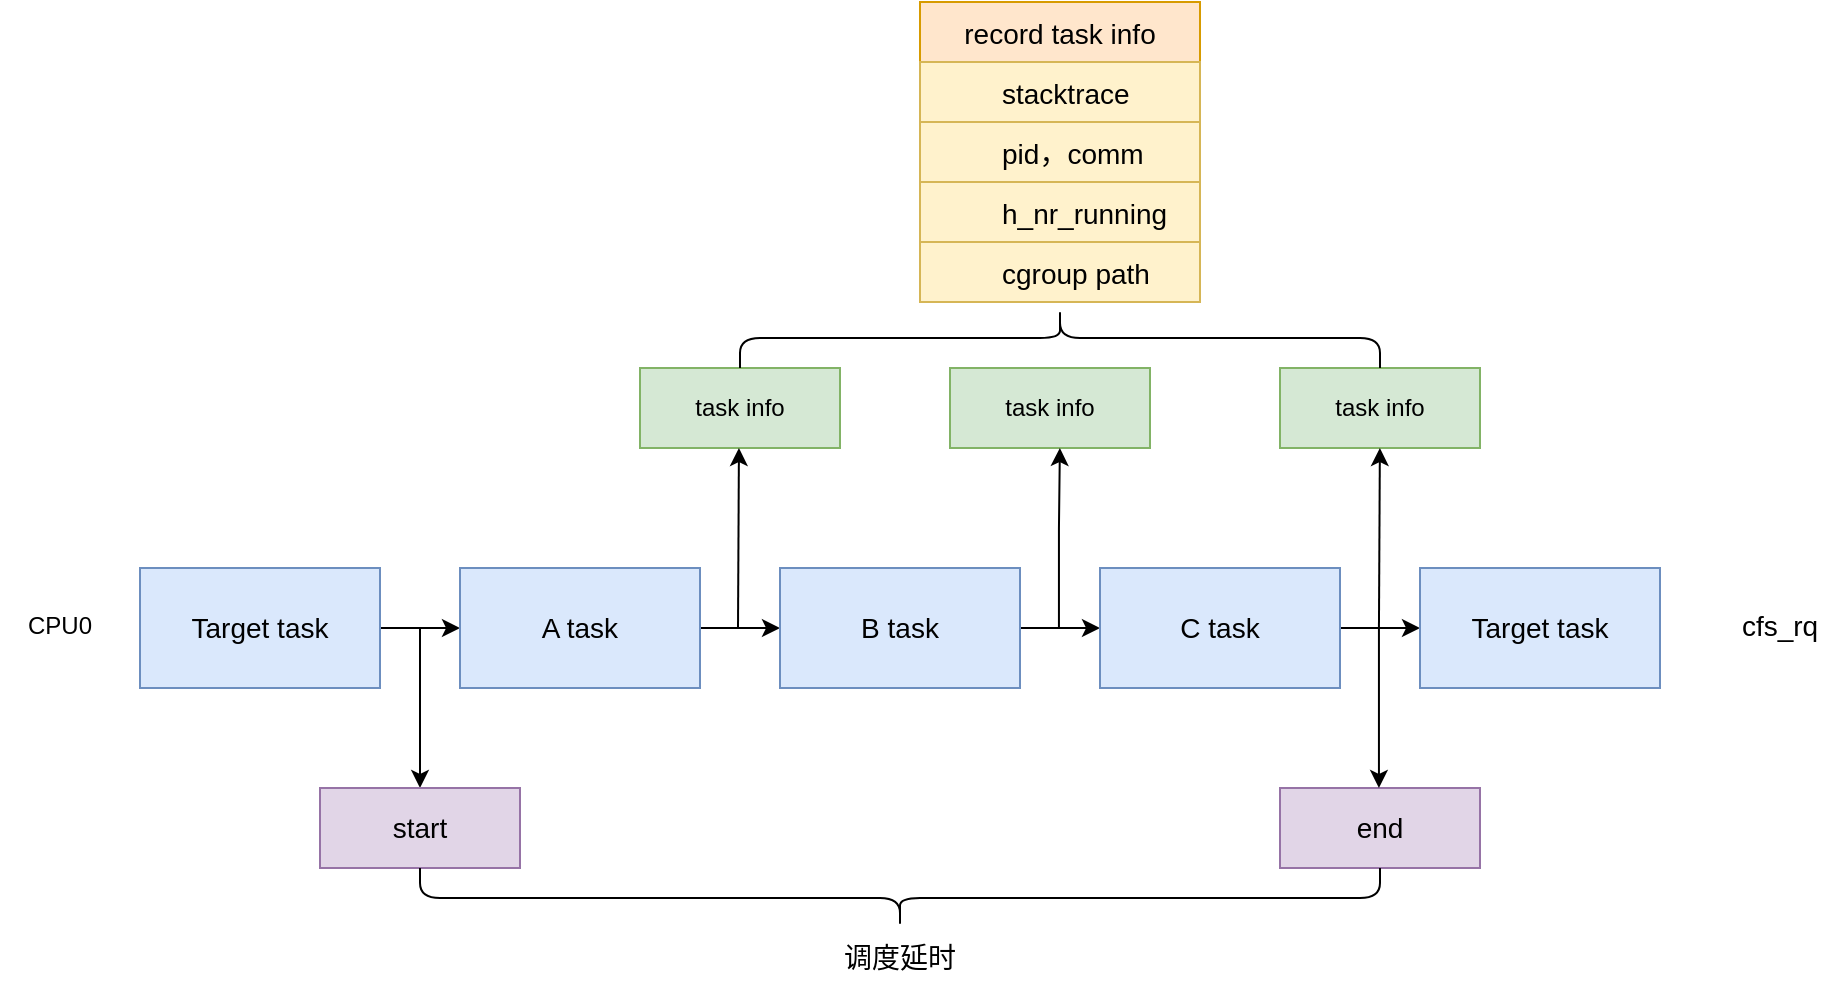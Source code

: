 <mxfile version="16.2.4" type="device"><diagram id="C5RBs43oDa-KdzZeNtuy" name="Page-1"><mxGraphModel dx="1501" dy="783" grid="1" gridSize="10" guides="1" tooltips="1" connect="1" arrows="1" fold="1" page="1" pageScale="1" pageWidth="1169" pageHeight="1654" math="0" shadow="0"><root><mxCell id="WIyWlLk6GJQsqaUBKTNV-0"/><mxCell id="WIyWlLk6GJQsqaUBKTNV-1" parent="WIyWlLk6GJQsqaUBKTNV-0"/><mxCell id="QGin6fwd_uiN8cA4KSOu-6" style="edgeStyle=orthogonalEdgeStyle;rounded=0;orthogonalLoop=1;jettySize=auto;html=1;exitX=1;exitY=0.5;exitDx=0;exitDy=0;entryX=0;entryY=0.5;entryDx=0;entryDy=0;" edge="1" parent="WIyWlLk6GJQsqaUBKTNV-1" source="QGin6fwd_uiN8cA4KSOu-1" target="QGin6fwd_uiN8cA4KSOu-2"><mxGeometry relative="1" as="geometry"/></mxCell><mxCell id="QGin6fwd_uiN8cA4KSOu-1" value="&lt;font style=&quot;font-size: 14px&quot;&gt;Target task&lt;/font&gt;" style="rounded=0;whiteSpace=wrap;html=1;fillColor=#dae8fc;strokeColor=#6c8ebf;" vertex="1" parent="WIyWlLk6GJQsqaUBKTNV-1"><mxGeometry x="80" y="620" width="120" height="60" as="geometry"/></mxCell><mxCell id="QGin6fwd_uiN8cA4KSOu-7" style="edgeStyle=orthogonalEdgeStyle;rounded=0;orthogonalLoop=1;jettySize=auto;html=1;exitX=1;exitY=0.5;exitDx=0;exitDy=0;entryX=0;entryY=0.5;entryDx=0;entryDy=0;" edge="1" parent="WIyWlLk6GJQsqaUBKTNV-1" source="QGin6fwd_uiN8cA4KSOu-2" target="QGin6fwd_uiN8cA4KSOu-3"><mxGeometry relative="1" as="geometry"/></mxCell><mxCell id="QGin6fwd_uiN8cA4KSOu-2" value="&lt;font style=&quot;font-size: 14px&quot;&gt;A task&lt;/font&gt;" style="rounded=0;whiteSpace=wrap;html=1;fillColor=#dae8fc;strokeColor=#6c8ebf;" vertex="1" parent="WIyWlLk6GJQsqaUBKTNV-1"><mxGeometry x="240" y="620" width="120" height="60" as="geometry"/></mxCell><mxCell id="QGin6fwd_uiN8cA4KSOu-8" style="edgeStyle=orthogonalEdgeStyle;rounded=0;orthogonalLoop=1;jettySize=auto;html=1;exitX=1;exitY=0.5;exitDx=0;exitDy=0;entryX=0;entryY=0.5;entryDx=0;entryDy=0;" edge="1" parent="WIyWlLk6GJQsqaUBKTNV-1" source="QGin6fwd_uiN8cA4KSOu-3" target="QGin6fwd_uiN8cA4KSOu-4"><mxGeometry relative="1" as="geometry"/></mxCell><mxCell id="QGin6fwd_uiN8cA4KSOu-3" value="&lt;font style=&quot;font-size: 14px&quot;&gt;B task&lt;/font&gt;" style="rounded=0;whiteSpace=wrap;html=1;fillColor=#dae8fc;strokeColor=#6c8ebf;" vertex="1" parent="WIyWlLk6GJQsqaUBKTNV-1"><mxGeometry x="400" y="620" width="120" height="60" as="geometry"/></mxCell><mxCell id="QGin6fwd_uiN8cA4KSOu-9" style="edgeStyle=orthogonalEdgeStyle;rounded=0;orthogonalLoop=1;jettySize=auto;html=1;exitX=1;exitY=0.5;exitDx=0;exitDy=0;entryX=0;entryY=0.5;entryDx=0;entryDy=0;" edge="1" parent="WIyWlLk6GJQsqaUBKTNV-1" source="QGin6fwd_uiN8cA4KSOu-4" target="QGin6fwd_uiN8cA4KSOu-5"><mxGeometry relative="1" as="geometry"/></mxCell><mxCell id="QGin6fwd_uiN8cA4KSOu-4" value="&lt;font style=&quot;font-size: 14px&quot;&gt;C task&lt;/font&gt;" style="rounded=0;whiteSpace=wrap;html=1;fillColor=#dae8fc;strokeColor=#6c8ebf;" vertex="1" parent="WIyWlLk6GJQsqaUBKTNV-1"><mxGeometry x="560" y="620" width="120" height="60" as="geometry"/></mxCell><mxCell id="QGin6fwd_uiN8cA4KSOu-5" value="&lt;font style=&quot;font-size: 14px&quot;&gt;Target task&lt;/font&gt;" style="rounded=0;whiteSpace=wrap;html=1;fillColor=#dae8fc;strokeColor=#6c8ebf;" vertex="1" parent="WIyWlLk6GJQsqaUBKTNV-1"><mxGeometry x="720" y="620" width="120" height="60" as="geometry"/></mxCell><mxCell id="QGin6fwd_uiN8cA4KSOu-10" value="&lt;font style=&quot;font-size: 14px&quot;&gt;cfs_rq&lt;/font&gt;" style="text;html=1;strokeColor=none;fillColor=none;align=center;verticalAlign=middle;whiteSpace=wrap;rounded=0;" vertex="1" parent="WIyWlLk6GJQsqaUBKTNV-1"><mxGeometry x="870" y="634" width="60" height="30" as="geometry"/></mxCell><mxCell id="QGin6fwd_uiN8cA4KSOu-11" value="CPU0" style="text;html=1;strokeColor=none;fillColor=none;align=center;verticalAlign=middle;whiteSpace=wrap;rounded=0;" vertex="1" parent="WIyWlLk6GJQsqaUBKTNV-1"><mxGeometry x="10" y="634" width="60" height="30" as="geometry"/></mxCell><mxCell id="QGin6fwd_uiN8cA4KSOu-12" value="" style="endArrow=classic;html=1;rounded=0;" edge="1" parent="WIyWlLk6GJQsqaUBKTNV-1"><mxGeometry width="50" height="50" relative="1" as="geometry"><mxPoint x="220" y="650" as="sourcePoint"/><mxPoint x="220" y="730" as="targetPoint"/></mxGeometry></mxCell><mxCell id="QGin6fwd_uiN8cA4KSOu-13" value="&lt;font style=&quot;font-size: 14px&quot;&gt;start&lt;/font&gt;" style="rounded=0;whiteSpace=wrap;html=1;fillColor=#e1d5e7;strokeColor=#9673a6;" vertex="1" parent="WIyWlLk6GJQsqaUBKTNV-1"><mxGeometry x="170" y="730" width="100" height="40" as="geometry"/></mxCell><mxCell id="QGin6fwd_uiN8cA4KSOu-14" value="&lt;font style=&quot;font-size: 14px&quot;&gt;end&lt;/font&gt;" style="rounded=0;whiteSpace=wrap;html=1;fillColor=#e1d5e7;strokeColor=#9673a6;" vertex="1" parent="WIyWlLk6GJQsqaUBKTNV-1"><mxGeometry x="650" y="730" width="100" height="40" as="geometry"/></mxCell><mxCell id="QGin6fwd_uiN8cA4KSOu-15" value="" style="endArrow=classic;html=1;rounded=0;" edge="1" parent="WIyWlLk6GJQsqaUBKTNV-1"><mxGeometry width="50" height="50" relative="1" as="geometry"><mxPoint x="699.47" y="650" as="sourcePoint"/><mxPoint x="699.47" y="730" as="targetPoint"/></mxGeometry></mxCell><mxCell id="QGin6fwd_uiN8cA4KSOu-16" value="task info" style="rounded=0;whiteSpace=wrap;html=1;fillColor=#d5e8d4;strokeColor=#82b366;" vertex="1" parent="WIyWlLk6GJQsqaUBKTNV-1"><mxGeometry x="330" y="520" width="100" height="40" as="geometry"/></mxCell><mxCell id="QGin6fwd_uiN8cA4KSOu-17" value="task info" style="rounded=0;whiteSpace=wrap;html=1;fillColor=#d5e8d4;strokeColor=#82b366;" vertex="1" parent="WIyWlLk6GJQsqaUBKTNV-1"><mxGeometry x="485" y="520" width="100" height="40" as="geometry"/></mxCell><mxCell id="QGin6fwd_uiN8cA4KSOu-18" value="task info" style="rounded=0;whiteSpace=wrap;html=1;fillColor=#d5e8d4;strokeColor=#82b366;" vertex="1" parent="WIyWlLk6GJQsqaUBKTNV-1"><mxGeometry x="650" y="520" width="100" height="40" as="geometry"/></mxCell><mxCell id="QGin6fwd_uiN8cA4KSOu-19" value="" style="shape=curlyBracket;whiteSpace=wrap;html=1;rounded=1;direction=north;size=0.5;" vertex="1" parent="WIyWlLk6GJQsqaUBKTNV-1"><mxGeometry x="220" y="770" width="480" height="30" as="geometry"/></mxCell><mxCell id="QGin6fwd_uiN8cA4KSOu-20" value="" style="endArrow=classic;html=1;rounded=0;" edge="1" parent="WIyWlLk6GJQsqaUBKTNV-1"><mxGeometry width="50" height="50" relative="1" as="geometry"><mxPoint x="379" y="650" as="sourcePoint"/><mxPoint x="379.47" y="560" as="targetPoint"/></mxGeometry></mxCell><mxCell id="QGin6fwd_uiN8cA4KSOu-21" value="" style="endArrow=classic;html=1;rounded=0;" edge="1" parent="WIyWlLk6GJQsqaUBKTNV-1"><mxGeometry width="50" height="50" relative="1" as="geometry"><mxPoint x="539.47" y="650" as="sourcePoint"/><mxPoint x="539.94" y="560" as="targetPoint"/><Array as="points"><mxPoint x="539.47" y="600"/></Array></mxGeometry></mxCell><mxCell id="QGin6fwd_uiN8cA4KSOu-22" value="" style="endArrow=classic;html=1;rounded=0;" edge="1" parent="WIyWlLk6GJQsqaUBKTNV-1"><mxGeometry width="50" height="50" relative="1" as="geometry"><mxPoint x="699.47" y="650" as="sourcePoint"/><mxPoint x="699.94" y="560" as="targetPoint"/></mxGeometry></mxCell><mxCell id="QGin6fwd_uiN8cA4KSOu-23" value="&lt;font style=&quot;font-size: 14px&quot;&gt;调度延时&lt;/font&gt;" style="text;html=1;strokeColor=none;fillColor=none;align=center;verticalAlign=middle;whiteSpace=wrap;rounded=0;" vertex="1" parent="WIyWlLk6GJQsqaUBKTNV-1"><mxGeometry x="430" y="800" width="60" height="30" as="geometry"/></mxCell><mxCell id="QGin6fwd_uiN8cA4KSOu-24" value="" style="shape=curlyBracket;whiteSpace=wrap;html=1;rounded=1;direction=south;size=0.5;" vertex="1" parent="WIyWlLk6GJQsqaUBKTNV-1"><mxGeometry x="380" y="490" width="320" height="30" as="geometry"/></mxCell><mxCell id="QGin6fwd_uiN8cA4KSOu-26" value="record task info" style="swimlane;fontStyle=0;childLayout=stackLayout;horizontal=1;startSize=30;horizontalStack=0;resizeParent=1;resizeParentMax=0;resizeLast=0;collapsible=1;marginBottom=0;fontSize=14;fillColor=#ffe6cc;strokeColor=#d79b00;" vertex="1" parent="WIyWlLk6GJQsqaUBKTNV-1"><mxGeometry x="470" y="337" width="140" height="150" as="geometry"><mxRectangle x="430" y="250" width="110" height="30" as="alternateBounds"/></mxGeometry></mxCell><mxCell id="QGin6fwd_uiN8cA4KSOu-27" value="         stacktrace" style="text;strokeColor=#d6b656;fillColor=#fff2cc;align=left;verticalAlign=middle;spacingLeft=4;spacingRight=4;overflow=hidden;points=[[0,0.5],[1,0.5]];portConstraint=eastwest;rotatable=0;fontSize=14;" vertex="1" parent="QGin6fwd_uiN8cA4KSOu-26"><mxGeometry y="30" width="140" height="30" as="geometry"/></mxCell><mxCell id="QGin6fwd_uiN8cA4KSOu-28" value="         pid，comm" style="text;strokeColor=#d6b656;fillColor=#fff2cc;align=left;verticalAlign=middle;spacingLeft=4;spacingRight=4;overflow=hidden;points=[[0,0.5],[1,0.5]];portConstraint=eastwest;rotatable=0;fontSize=14;" vertex="1" parent="QGin6fwd_uiN8cA4KSOu-26"><mxGeometry y="60" width="140" height="30" as="geometry"/></mxCell><mxCell id="QGin6fwd_uiN8cA4KSOu-30" value="         h_nr_running" style="text;strokeColor=#d6b656;fillColor=#fff2cc;align=left;verticalAlign=middle;spacingLeft=4;spacingRight=4;overflow=hidden;points=[[0,0.5],[1,0.5]];portConstraint=eastwest;rotatable=0;fontSize=14;" vertex="1" parent="QGin6fwd_uiN8cA4KSOu-26"><mxGeometry y="90" width="140" height="30" as="geometry"/></mxCell><mxCell id="QGin6fwd_uiN8cA4KSOu-29" value="         cgroup path" style="text;strokeColor=#d6b656;fillColor=#fff2cc;align=left;verticalAlign=middle;spacingLeft=4;spacingRight=4;overflow=hidden;points=[[0,0.5],[1,0.5]];portConstraint=eastwest;rotatable=0;fontSize=14;" vertex="1" parent="QGin6fwd_uiN8cA4KSOu-26"><mxGeometry y="120" width="140" height="30" as="geometry"/></mxCell></root></mxGraphModel></diagram></mxfile>